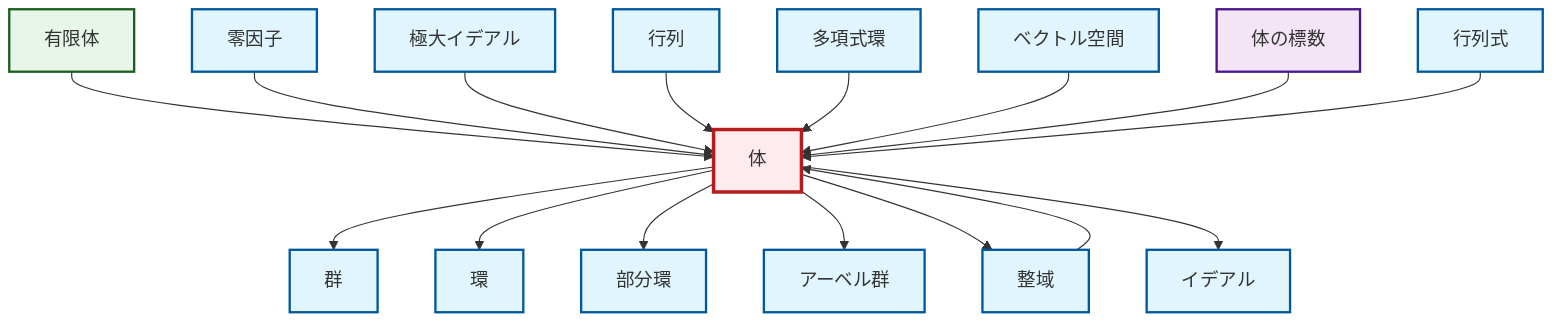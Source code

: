 graph TD
    classDef definition fill:#e1f5fe,stroke:#01579b,stroke-width:2px
    classDef theorem fill:#f3e5f5,stroke:#4a148c,stroke-width:2px
    classDef axiom fill:#fff3e0,stroke:#e65100,stroke-width:2px
    classDef example fill:#e8f5e9,stroke:#1b5e20,stroke-width:2px
    classDef current fill:#ffebee,stroke:#b71c1c,stroke-width:3px
    def-vector-space["ベクトル空間"]:::definition
    def-integral-domain["整域"]:::definition
    def-group["群"]:::definition
    def-ideal["イデアル"]:::definition
    def-ring["環"]:::definition
    thm-field-characteristic["体の標数"]:::theorem
    def-subring["部分環"]:::definition
    def-abelian-group["アーベル群"]:::definition
    def-maximal-ideal["極大イデアル"]:::definition
    def-zero-divisor["零因子"]:::definition
    def-determinant["行列式"]:::definition
    def-polynomial-ring["多項式環"]:::definition
    def-matrix["行列"]:::definition
    ex-finite-field["有限体"]:::example
    def-field["体"]:::definition
    ex-finite-field --> def-field
    def-field --> def-group
    def-field --> def-ring
    def-zero-divisor --> def-field
    def-maximal-ideal --> def-field
    def-matrix --> def-field
    def-integral-domain --> def-field
    def-polynomial-ring --> def-field
    def-vector-space --> def-field
    def-field --> def-subring
    thm-field-characteristic --> def-field
    def-field --> def-abelian-group
    def-field --> def-integral-domain
    def-field --> def-ideal
    def-determinant --> def-field
    class def-field current